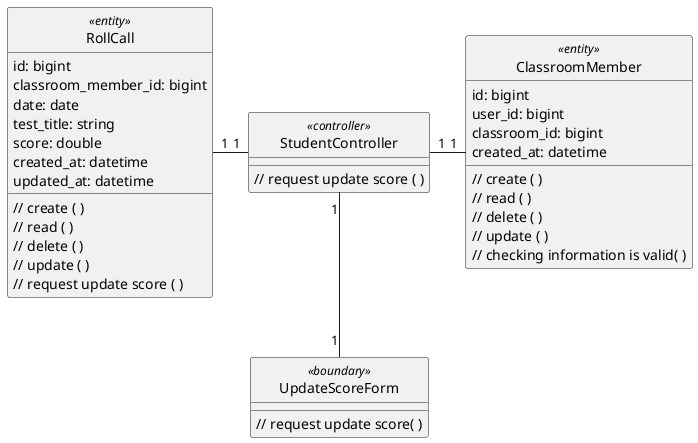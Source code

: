 @startuml updateScore

class RollCall <<entity>> {
    id: bigint
    classroom_member_id: bigint
    date: date
    test_title: string
    score: double
    created_at: datetime
    updated_at: datetime

    // create ( )
    // read ( )
    // delete ( )
    // update ( )
    // request update score ( )
}

class ClassroomMember <<entity>> {
    id: bigint
    user_id: bigint
    classroom_id: bigint
    created_at: datetime

    // create ( )
    // read ( )
    // delete ( )
    // update ( )
    // checking information is valid( )
}

class UpdateScoreForm <<boundary>> {
    // request update score( )
}

class StudentController <<controller>> {
    // request update score ( )
}

hide RollCall <<entity>> circle
hide UpdateScoreForm <<boundary>> circle
hide StudentController <<controller>> circle

StudentController "1" -left- "1" RollCall
StudentController "1" -right- "1" ClassroomMember
StudentController "1" -down- "1" UpdateScoreForm



@enduml
